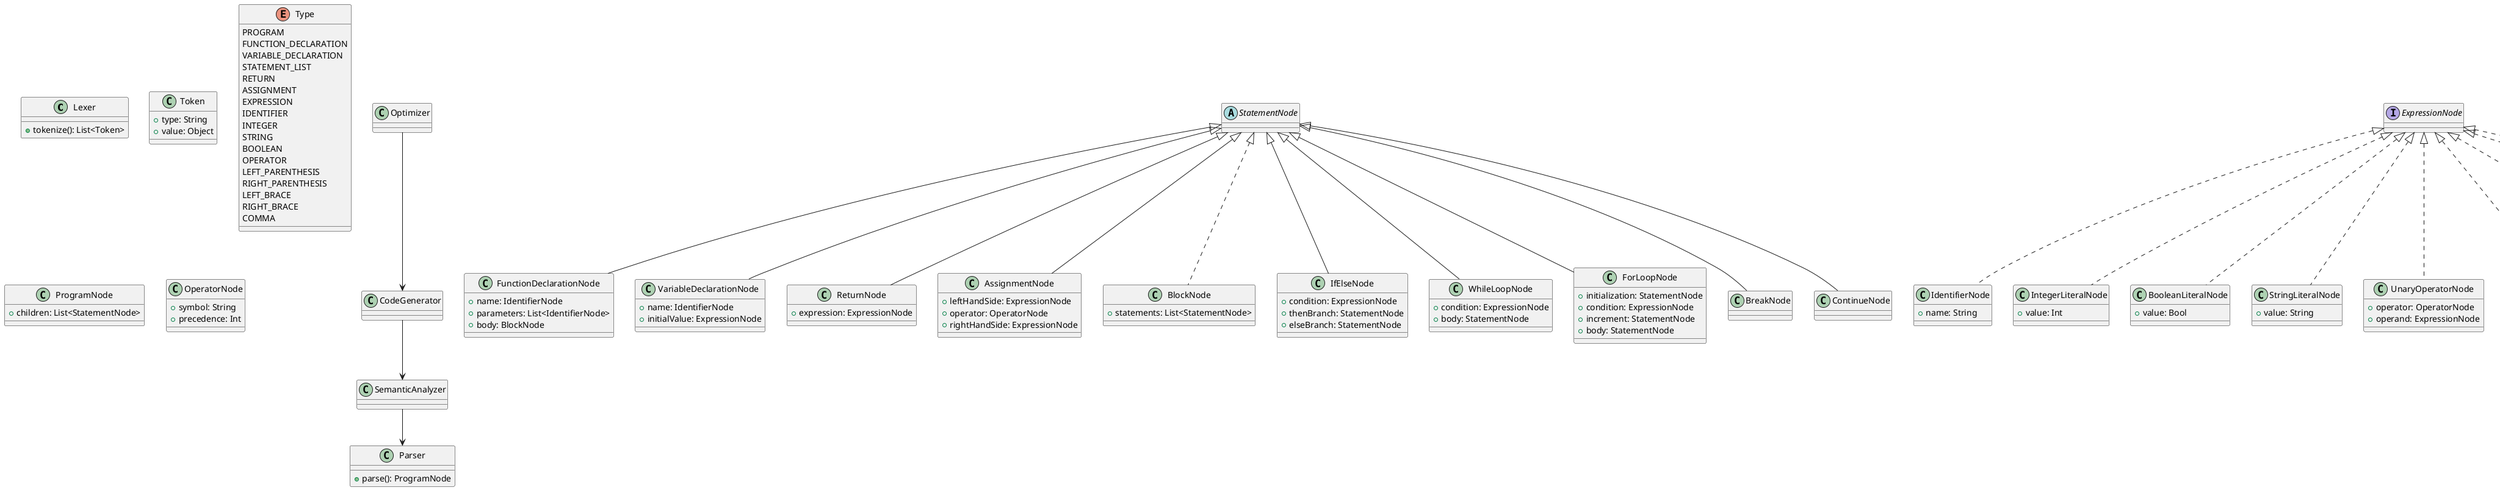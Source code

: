 @startuml

class Lexer {
+ tokenize(): List<Token>
}

class Token {
+ type: String
+ value: Object
}

class Parser {
+ parse(): ProgramNode
}

enum Type {
PROGRAM
FUNCTION_DECLARATION
VARIABLE_DECLARATION
STATEMENT_LIST
RETURN
ASSIGNMENT
EXPRESSION
IDENTIFIER
INTEGER
STRING
BOOLEAN
OPERATOR
LEFT_PARENTHESIS
RIGHT_PARENTHESIS
LEFT_BRACE
RIGHT_BRACE
COMMA
}

class ProgramNode {
+ children: List<StatementNode>
}

abstract StatementNode {
}

class FunctionDeclarationNode extends StatementNode {
+ name: IdentifierNode
+ parameters: List<IdentifierNode>
+ body: BlockNode
}

class VariableDeclarationNode extends StatementNode {
+ name: IdentifierNode
+ initialValue: ExpressionNode
}

class ReturnNode extends StatementNode {
+ expression: ExpressionNode
}

class AssignmentNode extends StatementNode {
+ leftHandSide: ExpressionNode
+ operator: OperatorNode
+ rightHandSide: ExpressionNode
}

interface ExpressionNode {
}

class IdentifierNode implements ExpressionNode {
+ name: String
}

class IntegerLiteralNode implements ExpressionNode {
+ value: Int
}

class BooleanLiteralNode implements ExpressionNode {
+ value: Bool
}

class StringLiteralNode implements ExpressionNode {
+ value: String
}

class UnaryOperatorNode implements ExpressionNode {
+ operator: OperatorNode
+ operand: ExpressionNode
}

class BinaryOperatorNode implements ExpressionNode {
+ leftOperand: ExpressionNode
+ operator: OperatorNode
+ rightOperand: ExpressionNode
}

class CallExpressionNode implements ExpressionNode {
+ callee: ExpressionNode
+ arguments: List<ExpressionNode>
}

class MemberAccessNode implements ExpressionNode {
+ object: ExpressionNode
+ property: String
}

class ParenthesizedExpressionNode implements ExpressionNode {
+ expression: ExpressionNode
}

class BlockNode implements StatementNode {
+ statements: List<StatementNode>
}

class IfElseNode extends StatementNode {
+ condition: ExpressionNode
+ thenBranch: StatementNode
+ elseBranch: StatementNode
}

class WhileLoopNode extends StatementNode {
+ condition: ExpressionNode
+ body: StatementNode
}

class ForLoopNode extends StatementNode {
+ initialization: StatementNode
+ condition: ExpressionNode
+ increment: StatementNode
+ body: StatementNode
}

class BreakNode extends StatementNode {
}

class ContinueNode extends StatementNode {
}

class OperatorNode {
+ symbol: String
+ precedence: Int
}

SemanticAnalyzer --> Parser
CodeGenerator --> SemanticAnalyzer
Optimizer --> CodeGenerator

@enduml